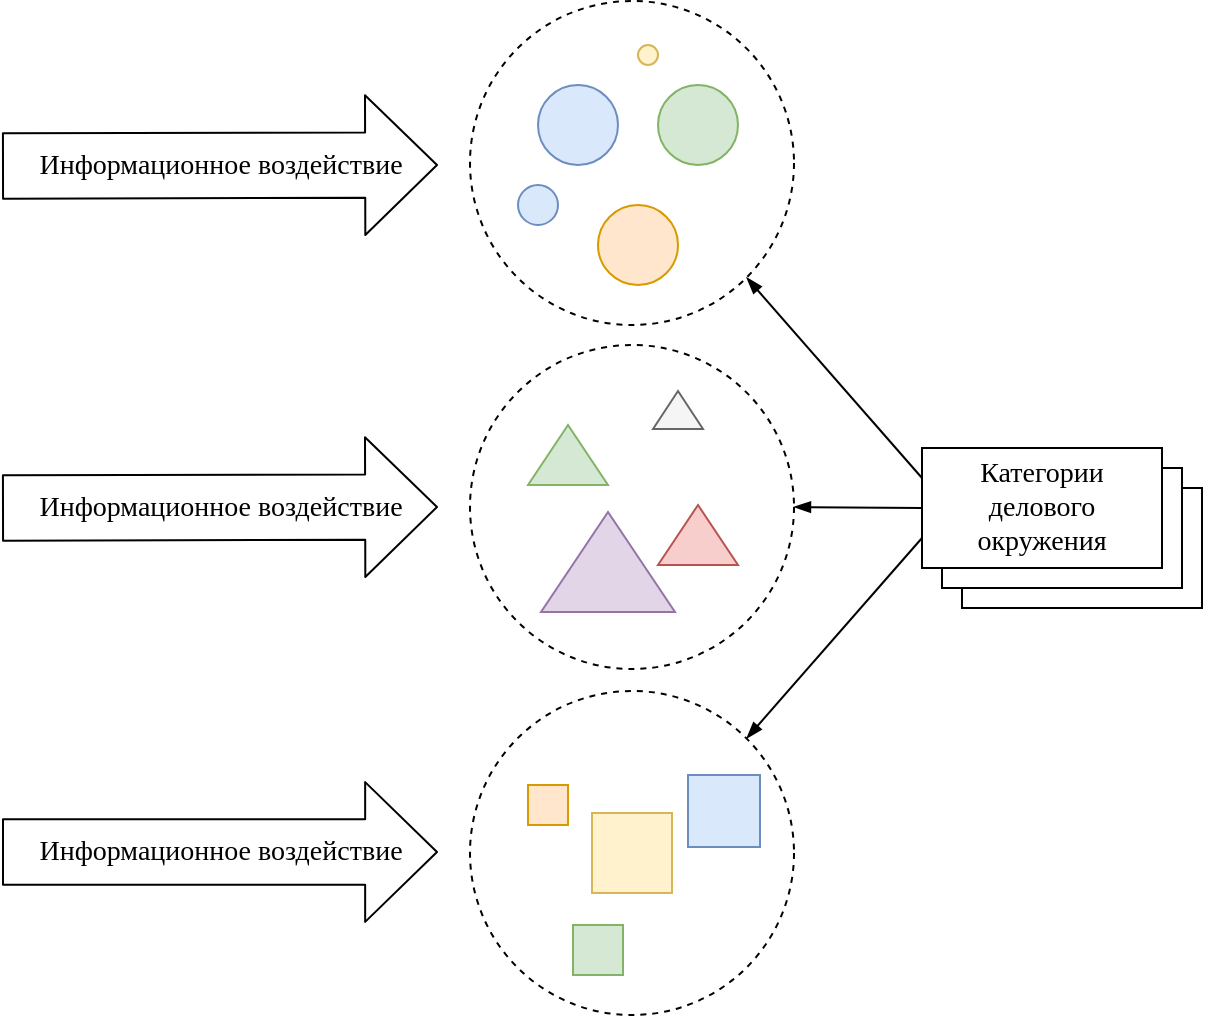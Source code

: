 <mxfile version="10.8.1" type="github"><diagram id="KEtrUcFQ6j3KJ2m2M2eJ" name="Page-1"><mxGraphModel dx="1115" dy="645" grid="1" gridSize="10" guides="1" tooltips="1" connect="1" arrows="1" fold="1" page="1" pageScale="1" pageWidth="826" pageHeight="1169" math="0" shadow="0"><root><mxCell id="0"/><mxCell id="1" parent="0"/><mxCell id="I2ycx_YuWEvaj443bxcn-33" value="" style="rounded=0;whiteSpace=wrap;html=1;fillColor=#ffffff;fontFamily=Times New Roman;fontSize=14;" vertex="1" parent="1"><mxGeometry x="600" y="401" width="120" height="60" as="geometry"/></mxCell><mxCell id="I2ycx_YuWEvaj443bxcn-32" value="" style="rounded=0;whiteSpace=wrap;html=1;fillColor=#ffffff;fontFamily=Times New Roman;fontSize=14;" vertex="1" parent="1"><mxGeometry x="590" y="391" width="120" height="60" as="geometry"/></mxCell><mxCell id="I2ycx_YuWEvaj443bxcn-1" value="" style="ellipse;whiteSpace=wrap;html=1;aspect=fixed;fontFamily=Times New Roman;fillColor=none;dashed=1;fontSize=14;" vertex="1" parent="1"><mxGeometry x="354" y="157.5" width="162" height="162" as="geometry"/></mxCell><mxCell id="I2ycx_YuWEvaj443bxcn-2" value="" style="ellipse;whiteSpace=wrap;html=1;aspect=fixed;fillColor=#dae8fc;fontFamily=Times New Roman;strokeColor=#6c8ebf;fontSize=14;" vertex="1" parent="1"><mxGeometry x="388" y="199.5" width="40" height="40" as="geometry"/></mxCell><mxCell id="I2ycx_YuWEvaj443bxcn-3" value="" style="ellipse;whiteSpace=wrap;html=1;aspect=fixed;fillColor=#d5e8d4;fontFamily=Times New Roman;strokeColor=#82b366;fontSize=14;" vertex="1" parent="1"><mxGeometry x="448" y="199.5" width="40" height="40" as="geometry"/></mxCell><mxCell id="I2ycx_YuWEvaj443bxcn-4" value="" style="ellipse;whiteSpace=wrap;html=1;aspect=fixed;fillColor=#ffe6cc;fontFamily=Times New Roman;strokeColor=#d79b00;fontSize=14;" vertex="1" parent="1"><mxGeometry x="418" y="259.5" width="40" height="40" as="geometry"/></mxCell><mxCell id="I2ycx_YuWEvaj443bxcn-5" value="" style="ellipse;whiteSpace=wrap;html=1;aspect=fixed;fillColor=#dae8fc;fontFamily=Times New Roman;strokeColor=#6c8ebf;fontSize=14;" vertex="1" parent="1"><mxGeometry x="378" y="249.5" width="20" height="20" as="geometry"/></mxCell><mxCell id="I2ycx_YuWEvaj443bxcn-6" value="" style="ellipse;whiteSpace=wrap;html=1;aspect=fixed;fillColor=#fff2cc;fontFamily=Times New Roman;strokeColor=#d6b656;fontSize=14;" vertex="1" parent="1"><mxGeometry x="438" y="179.5" width="10" height="10" as="geometry"/></mxCell><mxCell id="I2ycx_YuWEvaj443bxcn-7" value="" style="ellipse;whiteSpace=wrap;html=1;aspect=fixed;fontFamily=Times New Roman;fillColor=none;dashed=1;fontSize=14;" vertex="1" parent="1"><mxGeometry x="354" y="329.5" width="162" height="162" as="geometry"/></mxCell><mxCell id="I2ycx_YuWEvaj443bxcn-13" value="" style="triangle;whiteSpace=wrap;html=1;fillColor=#d5e8d4;fontFamily=Times New Roman;rotation=-90;strokeColor=#82b366;fontSize=14;" vertex="1" parent="1"><mxGeometry x="388" y="364.5" width="30" height="40" as="geometry"/></mxCell><mxCell id="I2ycx_YuWEvaj443bxcn-14" value="" style="triangle;whiteSpace=wrap;html=1;fillColor=#f8cecc;fontFamily=Times New Roman;rotation=-90;strokeColor=#b85450;fontSize=14;" vertex="1" parent="1"><mxGeometry x="453" y="404.5" width="30" height="40" as="geometry"/></mxCell><mxCell id="I2ycx_YuWEvaj443bxcn-15" value="" style="triangle;whiteSpace=wrap;html=1;fillColor=#f5f5f5;fontFamily=Times New Roman;rotation=-90;strokeColor=#666666;fontColor=#333333;fontSize=14;" vertex="1" parent="1"><mxGeometry x="448.5" y="349.5" width="19" height="25" as="geometry"/></mxCell><mxCell id="I2ycx_YuWEvaj443bxcn-16" value="" style="triangle;whiteSpace=wrap;html=1;fillColor=#e1d5e7;fontFamily=Times New Roman;rotation=-90;strokeColor=#9673a6;fontSize=14;" vertex="1" parent="1"><mxGeometry x="398" y="404.5" width="50" height="67" as="geometry"/></mxCell><mxCell id="I2ycx_YuWEvaj443bxcn-17" value="" style="ellipse;whiteSpace=wrap;html=1;aspect=fixed;fontFamily=Times New Roman;fillColor=none;dashed=1;fontSize=14;" vertex="1" parent="1"><mxGeometry x="354" y="502.5" width="162" height="162" as="geometry"/></mxCell><mxCell id="I2ycx_YuWEvaj443bxcn-18" value="" style="whiteSpace=wrap;html=1;aspect=fixed;fillColor=#fff2cc;fontFamily=Times New Roman;strokeColor=#d6b656;fontSize=14;" vertex="1" parent="1"><mxGeometry x="415" y="563.5" width="40" height="40" as="geometry"/></mxCell><mxCell id="I2ycx_YuWEvaj443bxcn-19" value="" style="whiteSpace=wrap;html=1;aspect=fixed;fillColor=#ffe6cc;fontFamily=Times New Roman;strokeColor=#d79b00;fontSize=14;" vertex="1" parent="1"><mxGeometry x="383" y="549.5" width="20" height="20" as="geometry"/></mxCell><mxCell id="I2ycx_YuWEvaj443bxcn-20" value="" style="whiteSpace=wrap;html=1;aspect=fixed;fillColor=#dae8fc;fontFamily=Times New Roman;strokeColor=#6c8ebf;fontSize=14;" vertex="1" parent="1"><mxGeometry x="463" y="544.5" width="36" height="36" as="geometry"/></mxCell><mxCell id="I2ycx_YuWEvaj443bxcn-21" value="" style="whiteSpace=wrap;html=1;aspect=fixed;fillColor=#d5e8d4;fontFamily=Times New Roman;strokeColor=#82b366;fontSize=14;" vertex="1" parent="1"><mxGeometry x="405.5" y="619.5" width="25" height="25" as="geometry"/></mxCell><mxCell id="I2ycx_YuWEvaj443bxcn-25" value="Информационное воздействие" style="shape=flexArrow;endArrow=classic;html=1;fontFamily=Times New Roman;fontSize=14;width=32.667;endSize=11.64;endWidth=36.222;spacing=0;verticalAlign=middle;" edge="1" parent="1"><mxGeometry width="50" height="50" relative="1" as="geometry"><mxPoint x="120" y="240" as="sourcePoint"/><mxPoint x="338" y="239.5" as="targetPoint"/><mxPoint as="offset"/></mxGeometry></mxCell><mxCell id="I2ycx_YuWEvaj443bxcn-26" value="Информационное воздействие" style="shape=flexArrow;endArrow=classic;html=1;fontFamily=Times New Roman;fontSize=14;width=32.667;endSize=11.64;endWidth=36.222;spacing=0;verticalAlign=middle;" edge="1" parent="1"><mxGeometry width="50" height="50" relative="1" as="geometry"><mxPoint x="120" y="411" as="sourcePoint"/><mxPoint x="338" y="410.5" as="targetPoint"/><mxPoint as="offset"/></mxGeometry></mxCell><mxCell id="I2ycx_YuWEvaj443bxcn-27" value="Информационное воздействие" style="shape=flexArrow;endArrow=classic;html=1;fontFamily=Times New Roman;fontSize=14;width=32.667;endSize=11.64;endWidth=36.222;spacing=0;verticalAlign=middle;" edge="1" parent="1"><mxGeometry width="50" height="50" relative="1" as="geometry"><mxPoint x="120" y="583" as="sourcePoint"/><mxPoint x="338" y="583" as="targetPoint"/><mxPoint as="offset"/></mxGeometry></mxCell><mxCell id="I2ycx_YuWEvaj443bxcn-28" value="Категории делового окружения" style="rounded=0;whiteSpace=wrap;html=1;fillColor=#ffffff;fontFamily=Times New Roman;fontSize=14;" vertex="1" parent="1"><mxGeometry x="580" y="381" width="120" height="60" as="geometry"/></mxCell><mxCell id="I2ycx_YuWEvaj443bxcn-29" value="" style="endArrow=none;html=1;fontFamily=Times New Roman;fontSize=14;entryX=0;entryY=0.75;entryDx=0;entryDy=0;exitX=1;exitY=0;exitDx=0;exitDy=0;startArrow=blockThin;startFill=1;" edge="1" parent="1" source="I2ycx_YuWEvaj443bxcn-17" target="I2ycx_YuWEvaj443bxcn-28"><mxGeometry width="50" height="50" relative="1" as="geometry"><mxPoint x="570" y="560" as="sourcePoint"/><mxPoint x="620" y="510" as="targetPoint"/></mxGeometry></mxCell><mxCell id="I2ycx_YuWEvaj443bxcn-30" value="" style="endArrow=none;html=1;fontFamily=Times New Roman;fontSize=14;entryX=0;entryY=0.5;entryDx=0;entryDy=0;exitX=1;exitY=0.5;exitDx=0;exitDy=0;startArrow=blockThin;startFill=1;" edge="1" parent="1" source="I2ycx_YuWEvaj443bxcn-7" target="I2ycx_YuWEvaj443bxcn-28"><mxGeometry width="50" height="50" relative="1" as="geometry"><mxPoint x="502.333" y="536.333" as="sourcePoint"/><mxPoint x="590.333" y="436.333" as="targetPoint"/></mxGeometry></mxCell><mxCell id="I2ycx_YuWEvaj443bxcn-31" value="" style="endArrow=none;html=1;fontFamily=Times New Roman;fontSize=14;entryX=0;entryY=0.25;entryDx=0;entryDy=0;exitX=1;exitY=1;exitDx=0;exitDy=0;startArrow=blockThin;startFill=1;" edge="1" parent="1" source="I2ycx_YuWEvaj443bxcn-1" target="I2ycx_YuWEvaj443bxcn-28"><mxGeometry width="50" height="50" relative="1" as="geometry"><mxPoint x="512.333" y="546.333" as="sourcePoint"/><mxPoint x="600.333" y="446.333" as="targetPoint"/></mxGeometry></mxCell></root></mxGraphModel></diagram></mxfile>